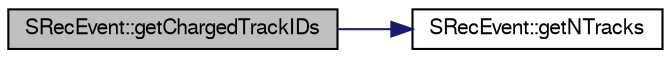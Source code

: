 digraph "SRecEvent::getChargedTrackIDs"
{
  bgcolor="transparent";
  edge [fontname="FreeSans",fontsize="10",labelfontname="FreeSans",labelfontsize="10"];
  node [fontname="FreeSans",fontsize="10",shape=record];
  rankdir="LR";
  Node1 [label="SRecEvent::getChargedTrackIDs",height=0.2,width=0.4,color="black", fillcolor="grey75", style="filled" fontcolor="black"];
  Node1 -> Node2 [color="midnightblue",fontsize="10",style="solid",fontname="FreeSans"];
  Node2 [label="SRecEvent::getNTracks",height=0.2,width=0.4,color="black",URL="$d5/d2f/classSRecEvent.html#ad4f62731f72ed59ec80729cf04a6d222",tooltip="Get tracks. "];
}
